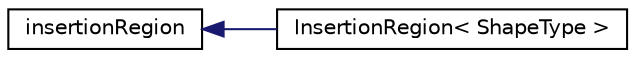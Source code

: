 digraph "Graphical Class Hierarchy"
{
 // LATEX_PDF_SIZE
  edge [fontname="Helvetica",fontsize="10",labelfontname="Helvetica",labelfontsize="10"];
  node [fontname="Helvetica",fontsize="10",shape=record];
  rankdir="LR";
  Node0 [label="insertionRegion",height=0.2,width=0.4,color="black", fillcolor="white", style="filled",URL="$classpFlow_1_1insertionRegion.html",tooltip="This class defines all the necessary enteties for defining an insertion region."];
  Node0 -> Node1 [dir="back",color="midnightblue",fontsize="10",style="solid",fontname="Helvetica"];
  Node1 [label="InsertionRegion\< ShapeType \>",height=0.2,width=0.4,color="black", fillcolor="white", style="filled",URL="$classpFlow_1_1InsertionRegion.html",tooltip="This manages insertion of particles from a region based on the ShapeType."];
}
